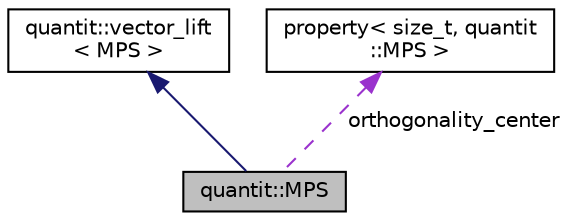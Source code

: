 digraph "quantit::MPS"
{
 // LATEX_PDF_SIZE
  edge [fontname="Helvetica",fontsize="10",labelfontname="Helvetica",labelfontsize="10"];
  node [fontname="Helvetica",fontsize="10",shape=record];
  Node1 [label="quantit::MPS",height=0.2,width=0.4,color="black", fillcolor="grey75", style="filled", fontcolor="black",tooltip="Class for the matrix product state. A tensor train of rank three tensors, with an orthogonality cente..."];
  Node2 -> Node1 [dir="back",color="midnightblue",fontsize="10",style="solid",fontname="Helvetica"];
  Node2 [label="quantit::vector_lift\l\< MPS \>",height=0.2,width=0.4,color="black", fillcolor="white", style="filled",URL="$classquantit_1_1vector__lift.html",tooltip=" "];
  Node3 -> Node1 [dir="back",color="darkorchid3",fontsize="10",style="dashed",label=" orthogonality_center" ,fontname="Helvetica"];
  Node3 [label="property\< size_t, quantit\l::MPS \>",height=0.2,width=0.4,color="black", fillcolor="white", style="filled",URL="$classproperty.html",tooltip=" "];
}
